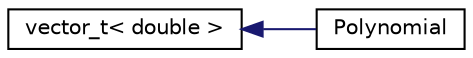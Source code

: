 digraph "Graphical Class Hierarchy"
{
  edge [fontname="Helvetica",fontsize="10",labelfontname="Helvetica",labelfontsize="10"];
  node [fontname="Helvetica",fontsize="10",shape=record];
  rankdir="LR";
  Node0 [label="vector_t\< double \>",height=0.2,width=0.4,color="black", fillcolor="white", style="filled",URL="$classvector__t.html"];
  Node0 -> Node1 [dir="back",color="midnightblue",fontsize="10",style="solid",fontname="Helvetica"];
  Node1 [label="Polynomial",height=0.2,width=0.4,color="black", fillcolor="white", style="filled",URL="$classPolynomial.html"];
}
